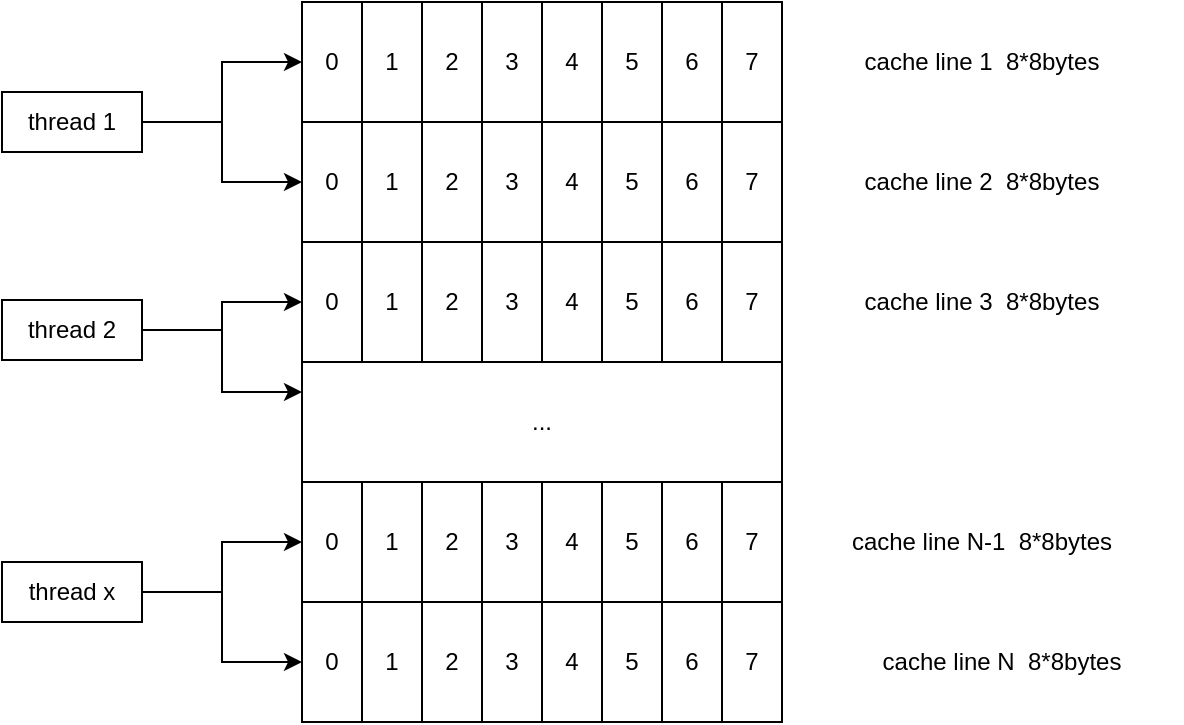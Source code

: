 <mxfile version="20.8.16" type="device"><diagram name="第 1 页" id="LcYgiDzKtxBrLVLIIs8f"><mxGraphModel dx="1354" dy="777" grid="1" gridSize="10" guides="1" tooltips="1" connect="1" arrows="1" fold="1" page="1" pageScale="1" pageWidth="1169" pageHeight="827" math="0" shadow="0"><root><mxCell id="0"/><mxCell id="1" parent="0"/><mxCell id="m9EHFkChNRaEfxM4mzHc-2" value="0" style="rounded=0;whiteSpace=wrap;html=1;" vertex="1" parent="1"><mxGeometry x="350" y="250" width="30" height="60" as="geometry"/></mxCell><mxCell id="m9EHFkChNRaEfxM4mzHc-3" value="1" style="rounded=0;whiteSpace=wrap;html=1;" vertex="1" parent="1"><mxGeometry x="380" y="250" width="30" height="60" as="geometry"/></mxCell><mxCell id="m9EHFkChNRaEfxM4mzHc-4" value="2" style="rounded=0;whiteSpace=wrap;html=1;" vertex="1" parent="1"><mxGeometry x="410" y="250" width="30" height="60" as="geometry"/></mxCell><mxCell id="m9EHFkChNRaEfxM4mzHc-5" value="3" style="rounded=0;whiteSpace=wrap;html=1;" vertex="1" parent="1"><mxGeometry x="440" y="250" width="30" height="60" as="geometry"/></mxCell><mxCell id="m9EHFkChNRaEfxM4mzHc-6" value="4" style="rounded=0;whiteSpace=wrap;html=1;" vertex="1" parent="1"><mxGeometry x="470" y="250" width="30" height="60" as="geometry"/></mxCell><mxCell id="m9EHFkChNRaEfxM4mzHc-7" value="5" style="rounded=0;whiteSpace=wrap;html=1;" vertex="1" parent="1"><mxGeometry x="500" y="250" width="30" height="60" as="geometry"/></mxCell><mxCell id="m9EHFkChNRaEfxM4mzHc-8" value="6" style="rounded=0;whiteSpace=wrap;html=1;" vertex="1" parent="1"><mxGeometry x="530" y="250" width="30" height="60" as="geometry"/></mxCell><mxCell id="m9EHFkChNRaEfxM4mzHc-9" value="7" style="rounded=0;whiteSpace=wrap;html=1;" vertex="1" parent="1"><mxGeometry x="560" y="250" width="30" height="60" as="geometry"/></mxCell><mxCell id="m9EHFkChNRaEfxM4mzHc-10" value="0" style="rounded=0;whiteSpace=wrap;html=1;" vertex="1" parent="1"><mxGeometry x="350" y="310" width="30" height="60" as="geometry"/></mxCell><mxCell id="m9EHFkChNRaEfxM4mzHc-11" value="1" style="rounded=0;whiteSpace=wrap;html=1;" vertex="1" parent="1"><mxGeometry x="380" y="310" width="30" height="60" as="geometry"/></mxCell><mxCell id="m9EHFkChNRaEfxM4mzHc-12" value="2" style="rounded=0;whiteSpace=wrap;html=1;" vertex="1" parent="1"><mxGeometry x="410" y="310" width="30" height="60" as="geometry"/></mxCell><mxCell id="m9EHFkChNRaEfxM4mzHc-13" value="3" style="rounded=0;whiteSpace=wrap;html=1;" vertex="1" parent="1"><mxGeometry x="440" y="310" width="30" height="60" as="geometry"/></mxCell><mxCell id="m9EHFkChNRaEfxM4mzHc-14" value="4" style="rounded=0;whiteSpace=wrap;html=1;" vertex="1" parent="1"><mxGeometry x="470" y="310" width="30" height="60" as="geometry"/></mxCell><mxCell id="m9EHFkChNRaEfxM4mzHc-15" value="5" style="rounded=0;whiteSpace=wrap;html=1;" vertex="1" parent="1"><mxGeometry x="500" y="310" width="30" height="60" as="geometry"/></mxCell><mxCell id="m9EHFkChNRaEfxM4mzHc-16" value="6" style="rounded=0;whiteSpace=wrap;html=1;" vertex="1" parent="1"><mxGeometry x="530" y="310" width="30" height="60" as="geometry"/></mxCell><mxCell id="m9EHFkChNRaEfxM4mzHc-17" value="7" style="rounded=0;whiteSpace=wrap;html=1;" vertex="1" parent="1"><mxGeometry x="560" y="310" width="30" height="60" as="geometry"/></mxCell><mxCell id="m9EHFkChNRaEfxM4mzHc-18" value="0" style="rounded=0;whiteSpace=wrap;html=1;" vertex="1" parent="1"><mxGeometry x="350" y="370" width="30" height="60" as="geometry"/></mxCell><mxCell id="m9EHFkChNRaEfxM4mzHc-19" value="1" style="rounded=0;whiteSpace=wrap;html=1;" vertex="1" parent="1"><mxGeometry x="380" y="370" width="30" height="60" as="geometry"/></mxCell><mxCell id="m9EHFkChNRaEfxM4mzHc-20" value="2" style="rounded=0;whiteSpace=wrap;html=1;" vertex="1" parent="1"><mxGeometry x="410" y="370" width="30" height="60" as="geometry"/></mxCell><mxCell id="m9EHFkChNRaEfxM4mzHc-21" value="3" style="rounded=0;whiteSpace=wrap;html=1;" vertex="1" parent="1"><mxGeometry x="440" y="370" width="30" height="60" as="geometry"/></mxCell><mxCell id="m9EHFkChNRaEfxM4mzHc-22" value="4" style="rounded=0;whiteSpace=wrap;html=1;" vertex="1" parent="1"><mxGeometry x="470" y="370" width="30" height="60" as="geometry"/></mxCell><mxCell id="m9EHFkChNRaEfxM4mzHc-23" value="5" style="rounded=0;whiteSpace=wrap;html=1;" vertex="1" parent="1"><mxGeometry x="500" y="370" width="30" height="60" as="geometry"/></mxCell><mxCell id="m9EHFkChNRaEfxM4mzHc-24" value="6" style="rounded=0;whiteSpace=wrap;html=1;" vertex="1" parent="1"><mxGeometry x="530" y="370" width="30" height="60" as="geometry"/></mxCell><mxCell id="m9EHFkChNRaEfxM4mzHc-25" value="7" style="rounded=0;whiteSpace=wrap;html=1;" vertex="1" parent="1"><mxGeometry x="560" y="370" width="30" height="60" as="geometry"/></mxCell><mxCell id="m9EHFkChNRaEfxM4mzHc-27" value="cache line 1&amp;nbsp; 8*8bytes" style="text;html=1;strokeColor=none;fillColor=none;align=center;verticalAlign=middle;whiteSpace=wrap;rounded=0;" vertex="1" parent="1"><mxGeometry x="600" y="265" width="180" height="30" as="geometry"/></mxCell><mxCell id="m9EHFkChNRaEfxM4mzHc-28" value="cache line 2&amp;nbsp; 8*8bytes" style="text;html=1;strokeColor=none;fillColor=none;align=center;verticalAlign=middle;whiteSpace=wrap;rounded=0;" vertex="1" parent="1"><mxGeometry x="600" y="325" width="180" height="30" as="geometry"/></mxCell><mxCell id="m9EHFkChNRaEfxM4mzHc-29" value="cache line 3&amp;nbsp; 8*8bytes" style="text;html=1;strokeColor=none;fillColor=none;align=center;verticalAlign=middle;whiteSpace=wrap;rounded=0;" vertex="1" parent="1"><mxGeometry x="600" y="385" width="180" height="30" as="geometry"/></mxCell><mxCell id="m9EHFkChNRaEfxM4mzHc-30" value="0" style="rounded=0;whiteSpace=wrap;html=1;" vertex="1" parent="1"><mxGeometry x="350" y="550" width="30" height="60" as="geometry"/></mxCell><mxCell id="m9EHFkChNRaEfxM4mzHc-31" value="1" style="rounded=0;whiteSpace=wrap;html=1;" vertex="1" parent="1"><mxGeometry x="380" y="550" width="30" height="60" as="geometry"/></mxCell><mxCell id="m9EHFkChNRaEfxM4mzHc-32" value="2" style="rounded=0;whiteSpace=wrap;html=1;" vertex="1" parent="1"><mxGeometry x="410" y="550" width="30" height="60" as="geometry"/></mxCell><mxCell id="m9EHFkChNRaEfxM4mzHc-33" value="3" style="rounded=0;whiteSpace=wrap;html=1;" vertex="1" parent="1"><mxGeometry x="440" y="550" width="30" height="60" as="geometry"/></mxCell><mxCell id="m9EHFkChNRaEfxM4mzHc-34" value="4" style="rounded=0;whiteSpace=wrap;html=1;" vertex="1" parent="1"><mxGeometry x="470" y="550" width="30" height="60" as="geometry"/></mxCell><mxCell id="m9EHFkChNRaEfxM4mzHc-35" value="5" style="rounded=0;whiteSpace=wrap;html=1;" vertex="1" parent="1"><mxGeometry x="500" y="550" width="30" height="60" as="geometry"/></mxCell><mxCell id="m9EHFkChNRaEfxM4mzHc-36" value="6" style="rounded=0;whiteSpace=wrap;html=1;" vertex="1" parent="1"><mxGeometry x="530" y="550" width="30" height="60" as="geometry"/></mxCell><mxCell id="m9EHFkChNRaEfxM4mzHc-37" value="7" style="rounded=0;whiteSpace=wrap;html=1;" vertex="1" parent="1"><mxGeometry x="560" y="550" width="30" height="60" as="geometry"/></mxCell><mxCell id="m9EHFkChNRaEfxM4mzHc-38" value="cache line N&amp;nbsp; 8*8bytes" style="text;html=1;strokeColor=none;fillColor=none;align=center;verticalAlign=middle;whiteSpace=wrap;rounded=0;" vertex="1" parent="1"><mxGeometry x="610" y="565" width="180" height="30" as="geometry"/></mxCell><mxCell id="m9EHFkChNRaEfxM4mzHc-44" style="edgeStyle=orthogonalEdgeStyle;rounded=0;orthogonalLoop=1;jettySize=auto;html=1;exitX=1;exitY=0.5;exitDx=0;exitDy=0;entryX=0;entryY=0.5;entryDx=0;entryDy=0;" edge="1" parent="1" source="m9EHFkChNRaEfxM4mzHc-42" target="m9EHFkChNRaEfxM4mzHc-2"><mxGeometry relative="1" as="geometry"/></mxCell><mxCell id="m9EHFkChNRaEfxM4mzHc-45" style="edgeStyle=orthogonalEdgeStyle;rounded=0;orthogonalLoop=1;jettySize=auto;html=1;exitX=1;exitY=0.5;exitDx=0;exitDy=0;entryX=0;entryY=0.5;entryDx=0;entryDy=0;" edge="1" parent="1" source="m9EHFkChNRaEfxM4mzHc-42" target="m9EHFkChNRaEfxM4mzHc-10"><mxGeometry relative="1" as="geometry"/></mxCell><mxCell id="m9EHFkChNRaEfxM4mzHc-42" value="thread 1" style="rounded=0;whiteSpace=wrap;html=1;" vertex="1" parent="1"><mxGeometry x="200" y="295" width="70" height="30" as="geometry"/></mxCell><mxCell id="m9EHFkChNRaEfxM4mzHc-73" style="edgeStyle=orthogonalEdgeStyle;rounded=0;orthogonalLoop=1;jettySize=auto;html=1;exitX=1;exitY=0.5;exitDx=0;exitDy=0;entryX=0;entryY=0.5;entryDx=0;entryDy=0;" edge="1" parent="1" source="m9EHFkChNRaEfxM4mzHc-48" target="m9EHFkChNRaEfxM4mzHc-18"><mxGeometry relative="1" as="geometry"/></mxCell><mxCell id="m9EHFkChNRaEfxM4mzHc-74" style="edgeStyle=orthogonalEdgeStyle;rounded=0;orthogonalLoop=1;jettySize=auto;html=1;exitX=1;exitY=0.5;exitDx=0;exitDy=0;entryX=0;entryY=0.25;entryDx=0;entryDy=0;" edge="1" parent="1" source="m9EHFkChNRaEfxM4mzHc-48" target="m9EHFkChNRaEfxM4mzHc-61"><mxGeometry relative="1" as="geometry"/></mxCell><mxCell id="m9EHFkChNRaEfxM4mzHc-48" value="thread 2" style="rounded=0;whiteSpace=wrap;html=1;" vertex="1" parent="1"><mxGeometry x="200" y="399" width="70" height="30" as="geometry"/></mxCell><mxCell id="m9EHFkChNRaEfxM4mzHc-71" style="edgeStyle=orthogonalEdgeStyle;rounded=0;orthogonalLoop=1;jettySize=auto;html=1;exitX=1;exitY=0.5;exitDx=0;exitDy=0;entryX=0;entryY=0.5;entryDx=0;entryDy=0;" edge="1" parent="1" source="m9EHFkChNRaEfxM4mzHc-50" target="m9EHFkChNRaEfxM4mzHc-53"><mxGeometry relative="1" as="geometry"/></mxCell><mxCell id="m9EHFkChNRaEfxM4mzHc-72" style="edgeStyle=orthogonalEdgeStyle;rounded=0;orthogonalLoop=1;jettySize=auto;html=1;exitX=1;exitY=0.5;exitDx=0;exitDy=0;" edge="1" parent="1" source="m9EHFkChNRaEfxM4mzHc-50" target="m9EHFkChNRaEfxM4mzHc-30"><mxGeometry relative="1" as="geometry"/></mxCell><mxCell id="m9EHFkChNRaEfxM4mzHc-50" value="thread x" style="rounded=0;whiteSpace=wrap;html=1;" vertex="1" parent="1"><mxGeometry x="200" y="530" width="70" height="30" as="geometry"/></mxCell><mxCell id="m9EHFkChNRaEfxM4mzHc-53" value="0" style="rounded=0;whiteSpace=wrap;html=1;" vertex="1" parent="1"><mxGeometry x="350" y="490" width="30" height="60" as="geometry"/></mxCell><mxCell id="m9EHFkChNRaEfxM4mzHc-54" value="1" style="rounded=0;whiteSpace=wrap;html=1;" vertex="1" parent="1"><mxGeometry x="380" y="490" width="30" height="60" as="geometry"/></mxCell><mxCell id="m9EHFkChNRaEfxM4mzHc-55" value="2" style="rounded=0;whiteSpace=wrap;html=1;" vertex="1" parent="1"><mxGeometry x="410" y="490" width="30" height="60" as="geometry"/></mxCell><mxCell id="m9EHFkChNRaEfxM4mzHc-56" value="3" style="rounded=0;whiteSpace=wrap;html=1;" vertex="1" parent="1"><mxGeometry x="440" y="490" width="30" height="60" as="geometry"/></mxCell><mxCell id="m9EHFkChNRaEfxM4mzHc-57" value="4" style="rounded=0;whiteSpace=wrap;html=1;" vertex="1" parent="1"><mxGeometry x="470" y="490" width="30" height="60" as="geometry"/></mxCell><mxCell id="m9EHFkChNRaEfxM4mzHc-58" value="5" style="rounded=0;whiteSpace=wrap;html=1;" vertex="1" parent="1"><mxGeometry x="500" y="490" width="30" height="60" as="geometry"/></mxCell><mxCell id="m9EHFkChNRaEfxM4mzHc-59" value="6" style="rounded=0;whiteSpace=wrap;html=1;" vertex="1" parent="1"><mxGeometry x="530" y="490" width="30" height="60" as="geometry"/></mxCell><mxCell id="m9EHFkChNRaEfxM4mzHc-60" value="7" style="rounded=0;whiteSpace=wrap;html=1;" vertex="1" parent="1"><mxGeometry x="560" y="490" width="30" height="60" as="geometry"/></mxCell><mxCell id="m9EHFkChNRaEfxM4mzHc-61" value="..." style="rounded=0;whiteSpace=wrap;html=1;" vertex="1" parent="1"><mxGeometry x="350" y="430" width="240" height="60" as="geometry"/></mxCell><mxCell id="m9EHFkChNRaEfxM4mzHc-69" value="cache line N-1&amp;nbsp; 8*8bytes" style="text;html=1;strokeColor=none;fillColor=none;align=center;verticalAlign=middle;whiteSpace=wrap;rounded=0;" vertex="1" parent="1"><mxGeometry x="600" y="505" width="180" height="30" as="geometry"/></mxCell></root></mxGraphModel></diagram></mxfile>